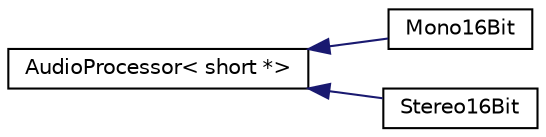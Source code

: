 digraph "Graphical Class Hierarchy"
{
  edge [fontname="Helvetica",fontsize="10",labelfontname="Helvetica",labelfontsize="10"];
  node [fontname="Helvetica",fontsize="10",shape=record];
  rankdir="LR";
  Node0 [label="AudioProcessor\< short *\>",height=0.2,width=0.4,color="black", fillcolor="white", style="filled",URL="$d5/db2/classAudioProcessor.html"];
  Node0 -> Node1 [dir="back",color="midnightblue",fontsize="10",style="solid",fontname="Helvetica"];
  Node1 [label="Mono16Bit",height=0.2,width=0.4,color="black", fillcolor="white", style="filled",URL="$dd/d02/classMono16Bit.html"];
  Node0 -> Node2 [dir="back",color="midnightblue",fontsize="10",style="solid",fontname="Helvetica"];
  Node2 [label="Stereo16Bit",height=0.2,width=0.4,color="black", fillcolor="white", style="filled",URL="$df/d9e/classStereo16Bit.html"];
}
